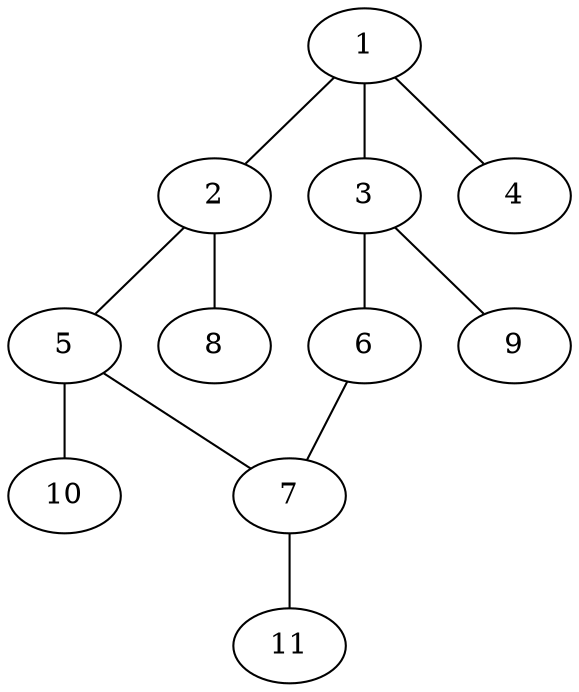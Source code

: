 graph molecule_1972 {
	1	 [chem=C];
	2	 [chem=C];
	1 -- 2	 [valence=2];
	3	 [chem=C];
	1 -- 3	 [valence=1];
	4	 [chem=Cl];
	1 -- 4	 [valence=1];
	5	 [chem=C];
	2 -- 5	 [valence=1];
	8	 [chem=H];
	2 -- 8	 [valence=1];
	6	 [chem=N];
	3 -- 6	 [valence=2];
	9	 [chem=H];
	3 -- 9	 [valence=1];
	7	 [chem=C];
	5 -- 7	 [valence=2];
	10	 [chem=H];
	5 -- 10	 [valence=1];
	6 -- 7	 [valence=1];
	11	 [chem=H];
	7 -- 11	 [valence=1];
}
